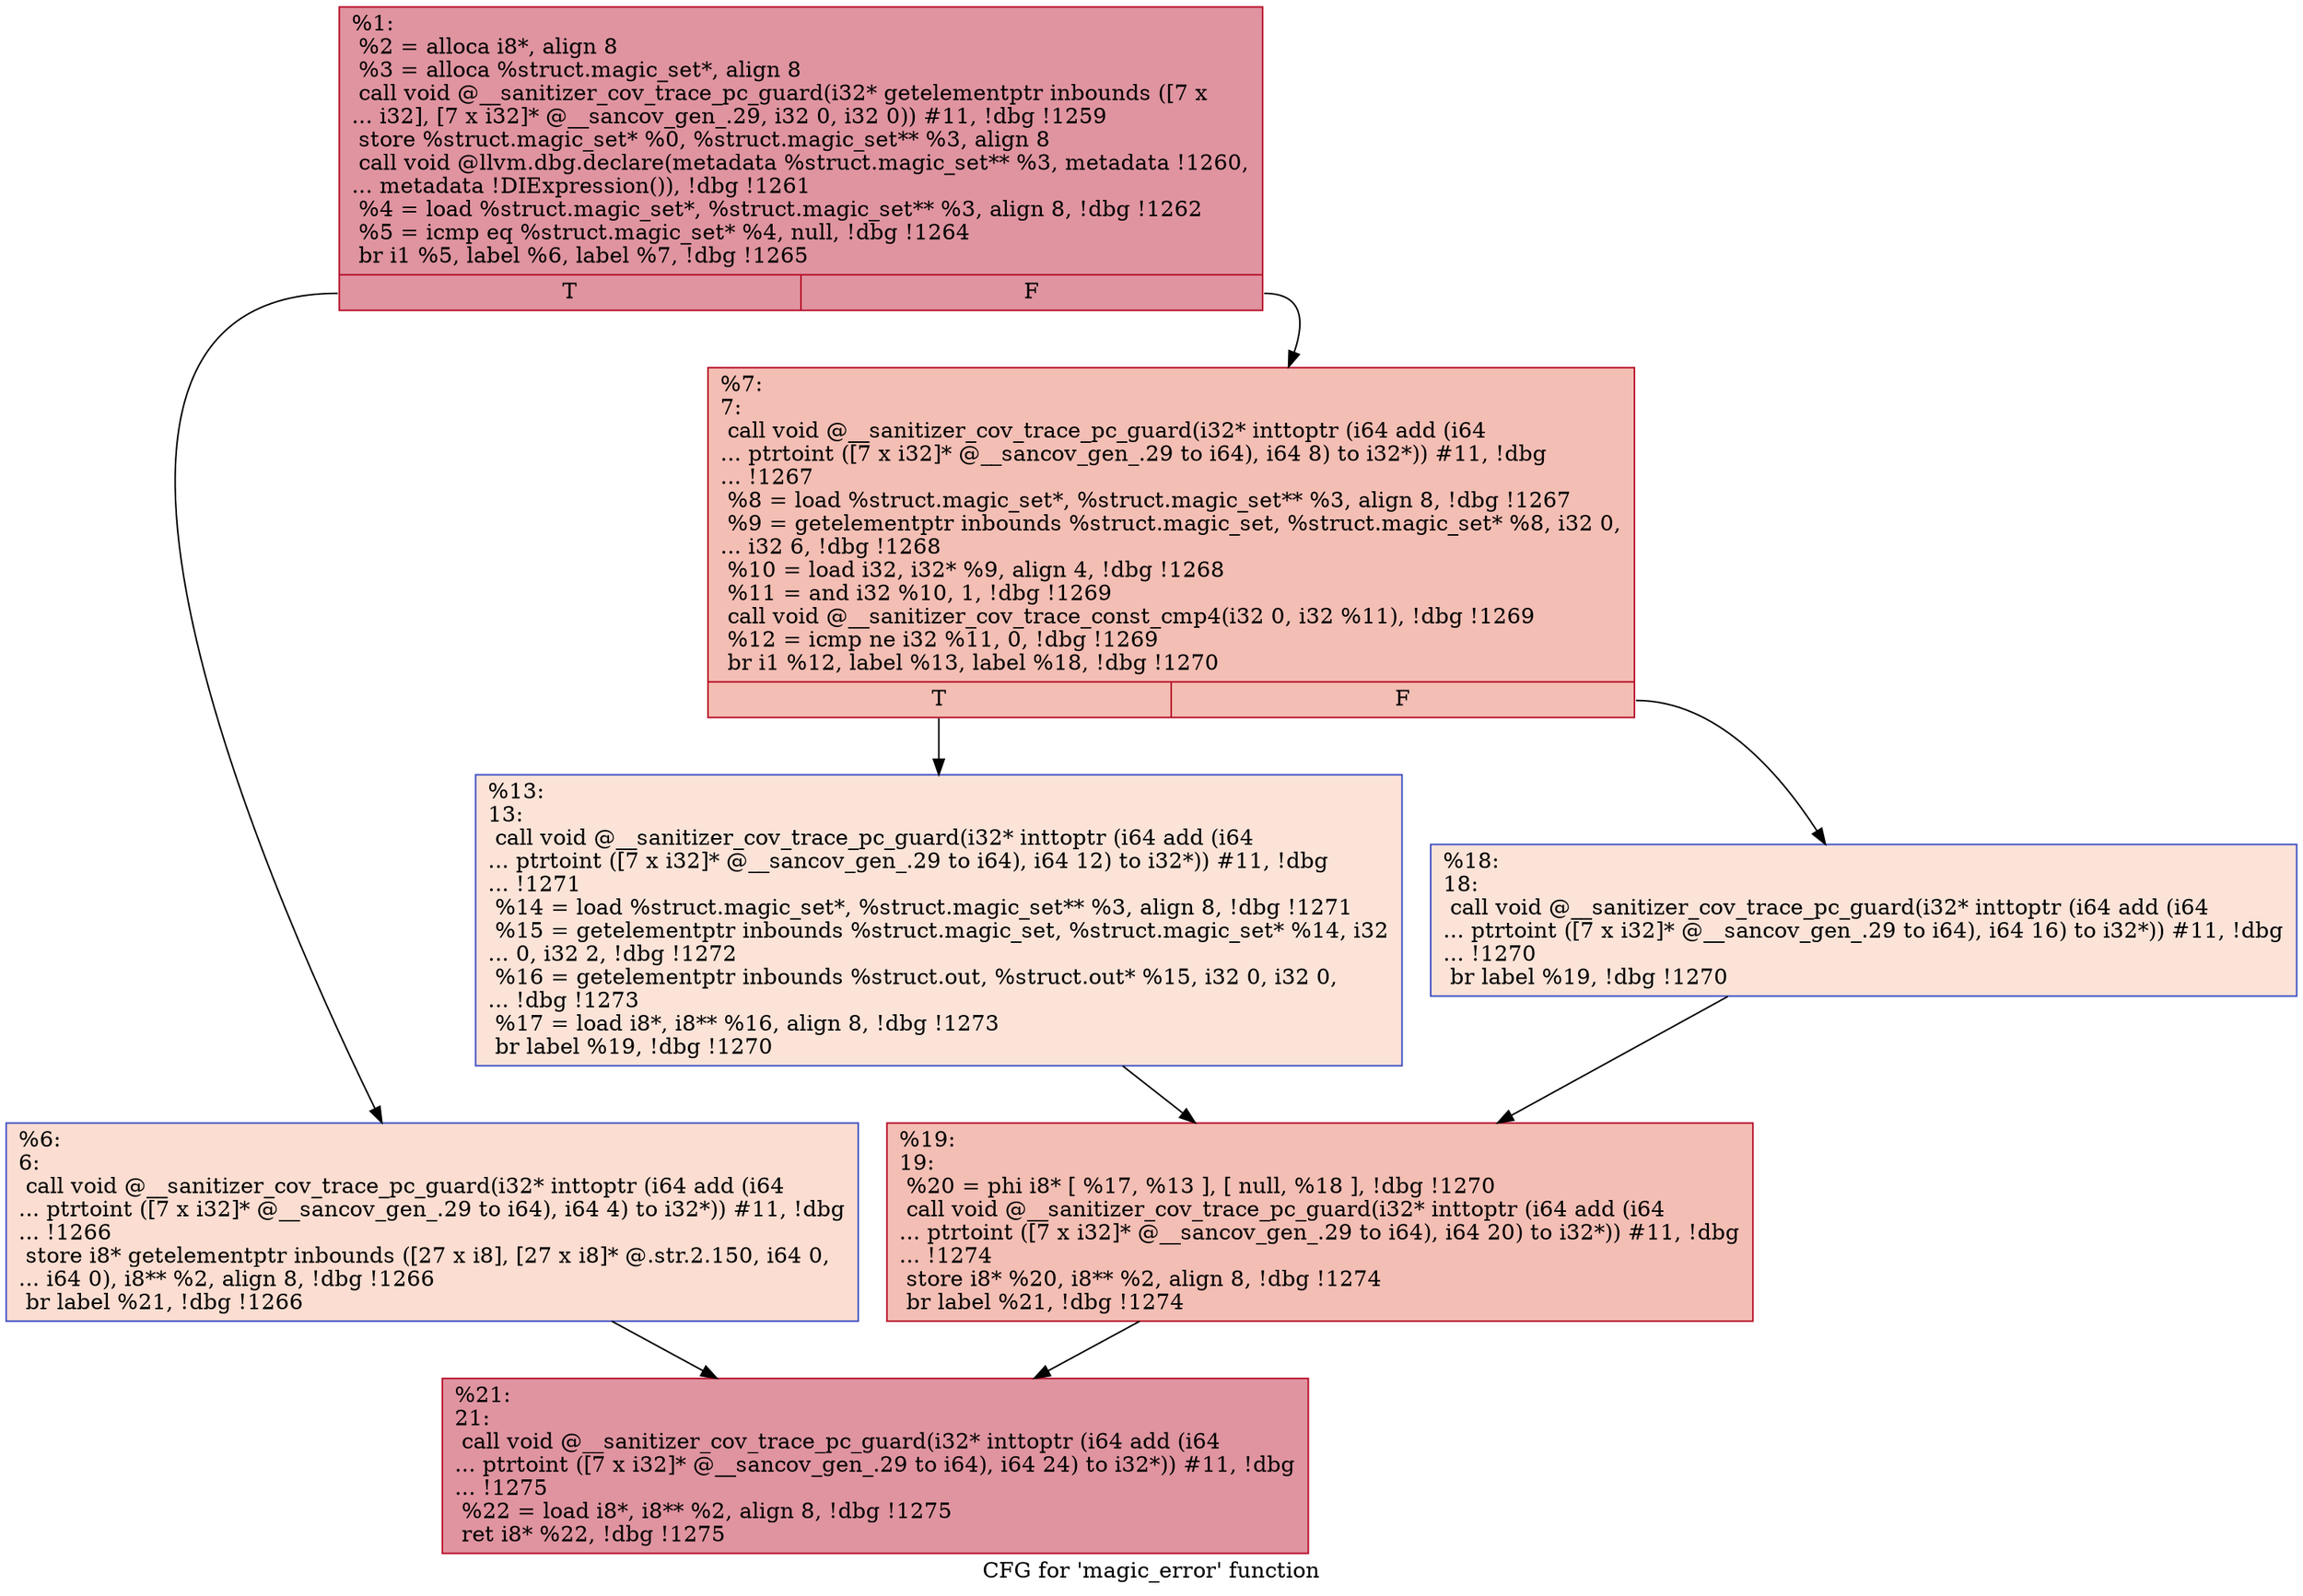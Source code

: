 digraph "CFG for 'magic_error' function" {
	label="CFG for 'magic_error' function";

	Node0x5573ac3ce710 [shape=record,color="#b70d28ff", style=filled, fillcolor="#b70d2870",label="{%1:\l  %2 = alloca i8*, align 8\l  %3 = alloca %struct.magic_set*, align 8\l  call void @__sanitizer_cov_trace_pc_guard(i32* getelementptr inbounds ([7 x\l... i32], [7 x i32]* @__sancov_gen_.29, i32 0, i32 0)) #11, !dbg !1259\l  store %struct.magic_set* %0, %struct.magic_set** %3, align 8\l  call void @llvm.dbg.declare(metadata %struct.magic_set** %3, metadata !1260,\l... metadata !DIExpression()), !dbg !1261\l  %4 = load %struct.magic_set*, %struct.magic_set** %3, align 8, !dbg !1262\l  %5 = icmp eq %struct.magic_set* %4, null, !dbg !1264\l  br i1 %5, label %6, label %7, !dbg !1265\l|{<s0>T|<s1>F}}"];
	Node0x5573ac3ce710:s0 -> Node0x5573ac3d1030;
	Node0x5573ac3ce710:s1 -> Node0x5573ac3d4250;
	Node0x5573ac3d1030 [shape=record,color="#3d50c3ff", style=filled, fillcolor="#f7b39670",label="{%6:\l6:                                                \l  call void @__sanitizer_cov_trace_pc_guard(i32* inttoptr (i64 add (i64\l... ptrtoint ([7 x i32]* @__sancov_gen_.29 to i64), i64 4) to i32*)) #11, !dbg\l... !1266\l  store i8* getelementptr inbounds ([27 x i8], [27 x i8]* @.str.2.150, i64 0,\l... i64 0), i8** %2, align 8, !dbg !1266\l  br label %21, !dbg !1266\l}"];
	Node0x5573ac3d1030 -> Node0x5573ac3d4390;
	Node0x5573ac3d4250 [shape=record,color="#b70d28ff", style=filled, fillcolor="#e36c5570",label="{%7:\l7:                                                \l  call void @__sanitizer_cov_trace_pc_guard(i32* inttoptr (i64 add (i64\l... ptrtoint ([7 x i32]* @__sancov_gen_.29 to i64), i64 8) to i32*)) #11, !dbg\l... !1267\l  %8 = load %struct.magic_set*, %struct.magic_set** %3, align 8, !dbg !1267\l  %9 = getelementptr inbounds %struct.magic_set, %struct.magic_set* %8, i32 0,\l... i32 6, !dbg !1268\l  %10 = load i32, i32* %9, align 4, !dbg !1268\l  %11 = and i32 %10, 1, !dbg !1269\l  call void @__sanitizer_cov_trace_const_cmp4(i32 0, i32 %11), !dbg !1269\l  %12 = icmp ne i32 %11, 0, !dbg !1269\l  br i1 %12, label %13, label %18, !dbg !1270\l|{<s0>T|<s1>F}}"];
	Node0x5573ac3d4250:s0 -> Node0x5573ac3d42a0;
	Node0x5573ac3d4250:s1 -> Node0x5573ac3d42f0;
	Node0x5573ac3d42a0 [shape=record,color="#3d50c3ff", style=filled, fillcolor="#f6bfa670",label="{%13:\l13:                                               \l  call void @__sanitizer_cov_trace_pc_guard(i32* inttoptr (i64 add (i64\l... ptrtoint ([7 x i32]* @__sancov_gen_.29 to i64), i64 12) to i32*)) #11, !dbg\l... !1271\l  %14 = load %struct.magic_set*, %struct.magic_set** %3, align 8, !dbg !1271\l  %15 = getelementptr inbounds %struct.magic_set, %struct.magic_set* %14, i32\l... 0, i32 2, !dbg !1272\l  %16 = getelementptr inbounds %struct.out, %struct.out* %15, i32 0, i32 0,\l... !dbg !1273\l  %17 = load i8*, i8** %16, align 8, !dbg !1273\l  br label %19, !dbg !1270\l}"];
	Node0x5573ac3d42a0 -> Node0x5573ac3d4340;
	Node0x5573ac3d42f0 [shape=record,color="#3d50c3ff", style=filled, fillcolor="#f6bfa670",label="{%18:\l18:                                               \l  call void @__sanitizer_cov_trace_pc_guard(i32* inttoptr (i64 add (i64\l... ptrtoint ([7 x i32]* @__sancov_gen_.29 to i64), i64 16) to i32*)) #11, !dbg\l... !1270\l  br label %19, !dbg !1270\l}"];
	Node0x5573ac3d42f0 -> Node0x5573ac3d4340;
	Node0x5573ac3d4340 [shape=record,color="#b70d28ff", style=filled, fillcolor="#e36c5570",label="{%19:\l19:                                               \l  %20 = phi i8* [ %17, %13 ], [ null, %18 ], !dbg !1270\l  call void @__sanitizer_cov_trace_pc_guard(i32* inttoptr (i64 add (i64\l... ptrtoint ([7 x i32]* @__sancov_gen_.29 to i64), i64 20) to i32*)) #11, !dbg\l... !1274\l  store i8* %20, i8** %2, align 8, !dbg !1274\l  br label %21, !dbg !1274\l}"];
	Node0x5573ac3d4340 -> Node0x5573ac3d4390;
	Node0x5573ac3d4390 [shape=record,color="#b70d28ff", style=filled, fillcolor="#b70d2870",label="{%21:\l21:                                               \l  call void @__sanitizer_cov_trace_pc_guard(i32* inttoptr (i64 add (i64\l... ptrtoint ([7 x i32]* @__sancov_gen_.29 to i64), i64 24) to i32*)) #11, !dbg\l... !1275\l  %22 = load i8*, i8** %2, align 8, !dbg !1275\l  ret i8* %22, !dbg !1275\l}"];
}
